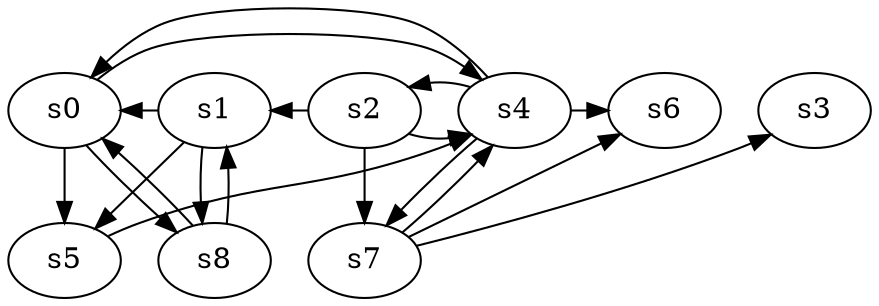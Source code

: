 digraph game_0997_complex_9 {
    s0 [name="s0", player=0, target=1];
    s1 [name="s1", player=0];
    s2 [name="s2", player=0];
    s3 [name="s3", player=1, target=1];
    s4 [name="s4", player=0];
    s5 [name="s5", player=1, target=1];
    s6 [name="s6", player=0];
    s7 [name="s7", player=0];
    s8 [name="s8", player=0, target=1];

    s0 -> s4 [constraint="time == 0"];
    s0 -> s5;
    s0 -> s8 [constraint="time % 3 == 1 || time % 4 == 0"];
    s1 -> s0 [constraint="time % 3 == 2"];
    s1 -> s5;
    s1 -> s8;
    s2 -> s1 [constraint="!(time % 2 == 0)"];
    s2 -> s4 [constraint="time % 3 == 1 || time % 3 == 1"];
    s2 -> s7;
    s4 -> s0 [constraint="time % 3 == 2 && time % 3 == 1"];
    s4 -> s2 [constraint="!(time % 3 == 2)"];
    s4 -> s6 [constraint="!(time % 3 == 1)"];
    s4 -> s7 [constraint="!(time % 3 == 2)"];
    s5 -> s4 [constraint="time % 5 == 1 || time % 4 == 3"];
    s7 -> s3 [constraint="time % 4 == 1 && time % 4 == 2"];
    s7 -> s4 [constraint="time % 8 == 1"];
    s7 -> s6 [constraint="!(time % 3 == 2)"];
    s8 -> s0 [constraint="time % 2 == 1 || time % 4 == 0"];
    s8 -> s1 [constraint="time % 4 == 2 && time % 3 == 1"];
}
